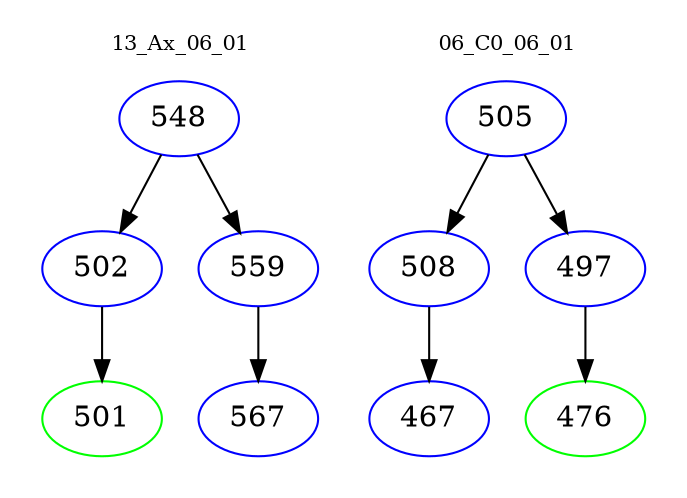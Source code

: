 digraph{
subgraph cluster_0 {
color = white
label = "13_Ax_06_01";
fontsize=10;
T0_548 [label="548", color="blue"]
T0_548 -> T0_502 [color="black"]
T0_502 [label="502", color="blue"]
T0_502 -> T0_501 [color="black"]
T0_501 [label="501", color="green"]
T0_548 -> T0_559 [color="black"]
T0_559 [label="559", color="blue"]
T0_559 -> T0_567 [color="black"]
T0_567 [label="567", color="blue"]
}
subgraph cluster_1 {
color = white
label = "06_C0_06_01";
fontsize=10;
T1_505 [label="505", color="blue"]
T1_505 -> T1_508 [color="black"]
T1_508 [label="508", color="blue"]
T1_508 -> T1_467 [color="black"]
T1_467 [label="467", color="blue"]
T1_505 -> T1_497 [color="black"]
T1_497 [label="497", color="blue"]
T1_497 -> T1_476 [color="black"]
T1_476 [label="476", color="green"]
}
}
